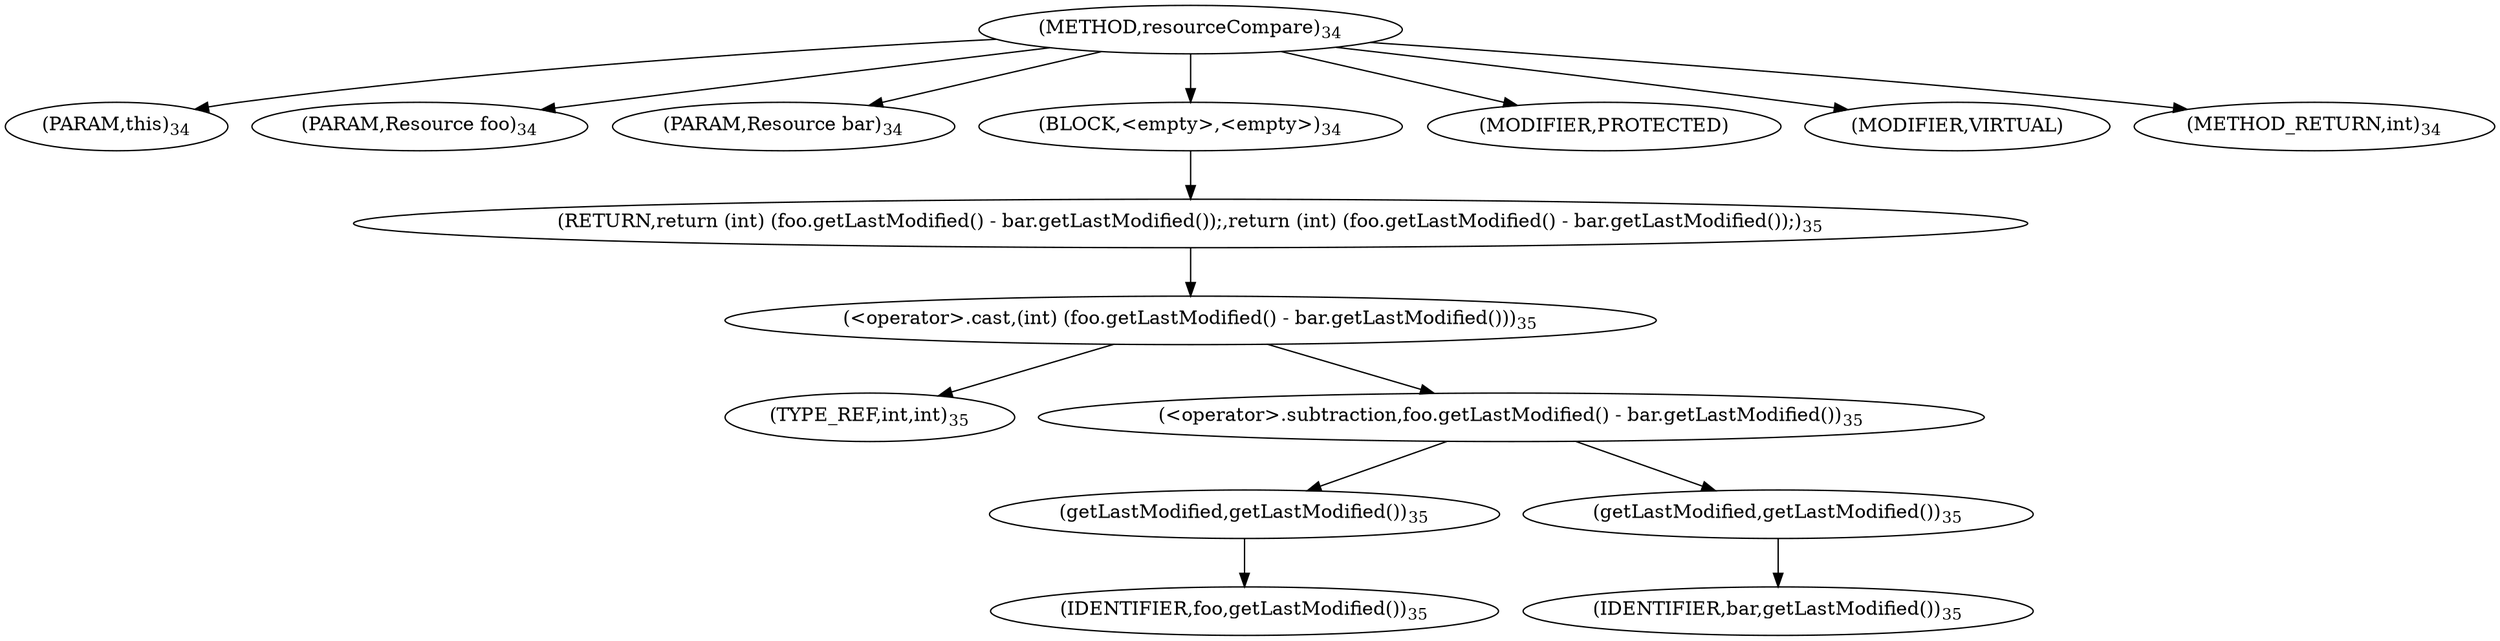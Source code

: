 digraph "resourceCompare" {  
"7" [label = <(METHOD,resourceCompare)<SUB>34</SUB>> ]
"8" [label = <(PARAM,this)<SUB>34</SUB>> ]
"9" [label = <(PARAM,Resource foo)<SUB>34</SUB>> ]
"10" [label = <(PARAM,Resource bar)<SUB>34</SUB>> ]
"11" [label = <(BLOCK,&lt;empty&gt;,&lt;empty&gt;)<SUB>34</SUB>> ]
"12" [label = <(RETURN,return (int) (foo.getLastModified() - bar.getLastModified());,return (int) (foo.getLastModified() - bar.getLastModified());)<SUB>35</SUB>> ]
"13" [label = <(&lt;operator&gt;.cast,(int) (foo.getLastModified() - bar.getLastModified()))<SUB>35</SUB>> ]
"14" [label = <(TYPE_REF,int,int)<SUB>35</SUB>> ]
"15" [label = <(&lt;operator&gt;.subtraction,foo.getLastModified() - bar.getLastModified())<SUB>35</SUB>> ]
"16" [label = <(getLastModified,getLastModified())<SUB>35</SUB>> ]
"17" [label = <(IDENTIFIER,foo,getLastModified())<SUB>35</SUB>> ]
"18" [label = <(getLastModified,getLastModified())<SUB>35</SUB>> ]
"19" [label = <(IDENTIFIER,bar,getLastModified())<SUB>35</SUB>> ]
"20" [label = <(MODIFIER,PROTECTED)> ]
"21" [label = <(MODIFIER,VIRTUAL)> ]
"22" [label = <(METHOD_RETURN,int)<SUB>34</SUB>> ]
  "7" -> "8" 
  "7" -> "9" 
  "7" -> "10" 
  "7" -> "11" 
  "7" -> "20" 
  "7" -> "21" 
  "7" -> "22" 
  "11" -> "12" 
  "12" -> "13" 
  "13" -> "14" 
  "13" -> "15" 
  "15" -> "16" 
  "15" -> "18" 
  "16" -> "17" 
  "18" -> "19" 
}
